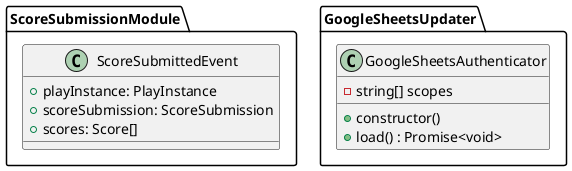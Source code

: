 @startuml
    package ScoreSubmissionModule {
        class ScoreSubmittedEvent {
            +playInstance: PlayInstance
            +scoreSubmission: ScoreSubmission
            +scores: Score[]
        }
    }


    package GoogleSheetsUpdater {
        class GoogleSheetsAuthenticator {
            -string[] scopes
            +constructor()
            +load() : Promise<void>
        }
    }

@enduml